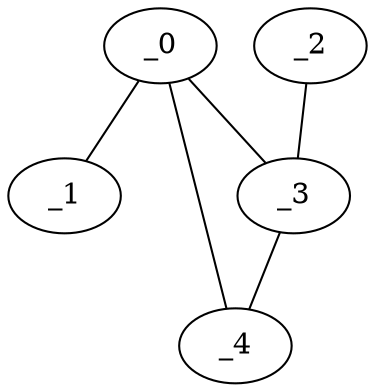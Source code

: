 graph FP1_0011 {
	_0	 [x="0.500225",
		y="2.50456"];
	_1	 [x="1.17221",
		y="0.342712"];
	_0 -- _1;
	_3	 [x="1.48465",
		y="1.55701"];
	_0 -- _3;
	_4	 [x="2.48645",
		y="2.8613"];
	_0 -- _4;
	_2	 [x="0.0274657",
		y="1.92662"];
	_2 -- _3;
	_3 -- _4;
}

